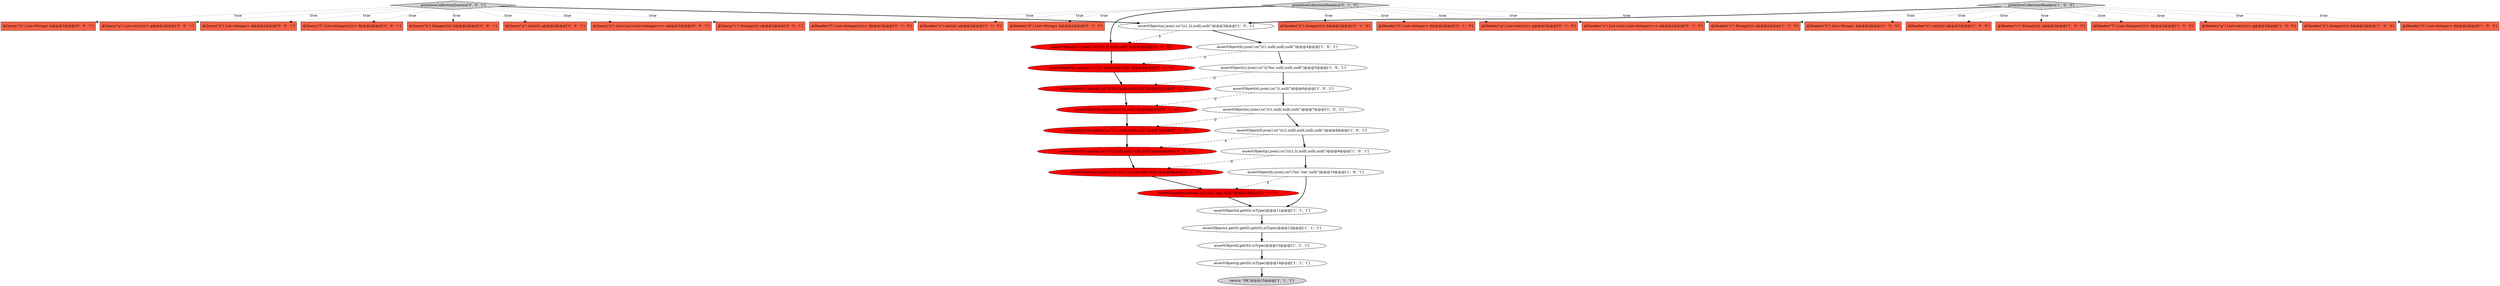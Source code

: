 digraph {
39 [style = filled, label = "primitiveCollectionQueries['0', '0', '1']", fillcolor = lightgray, shape = diamond image = "AAA0AAABBB3BBB"];
5 [style = filled, label = "@Header(\"h\") List<String> h@@@2@@@['1', '0', '0']", fillcolor = tomato, shape = box image = "AAA0AAABBB1BBB"];
20 [style = filled, label = "assertObject(c).json().is(\"((('foo',null(,null(,null(\")@@@5@@@['1', '0', '1']", fillcolor = white, shape = ellipse image = "AAA0AAABBB1BBB"];
16 [style = filled, label = "assertObject(d.get(0)).isType()@@@11@@@['1', '1', '1']", fillcolor = white, shape = ellipse image = "AAA0AAABBB1BBB"];
29 [style = filled, label = "assertObject(d).asJson().is(\"(1,null(\")@@@6@@@['0', '1', '0']", fillcolor = red, shape = ellipse image = "AAA1AAABBB2BBB"];
7 [style = filled, label = "assertObject(b).json().is(\"(((1,null(,null(,null(\")@@@4@@@['1', '0', '1']", fillcolor = white, shape = ellipse image = "AAA0AAABBB1BBB"];
13 [style = filled, label = "assertObject(d).json().is(\"(1,null(\")@@@6@@@['1', '0', '1']", fillcolor = white, shape = ellipse image = "AAA0AAABBB1BBB"];
19 [style = filled, label = "assertObject(f).json().is(\"((((1,null(,null(,null(,null(\")@@@8@@@['1', '0', '1']", fillcolor = white, shape = ellipse image = "AAA0AAABBB1BBB"];
32 [style = filled, label = "@Header(\"f\") List<Integer((((((> f@@@2@@@['0', '1', '0']", fillcolor = tomato, shape = box image = "AAA0AAABBB2BBB"];
45 [style = filled, label = "@Query(\"a\") int(((((( a@@@2@@@['0', '0', '1']", fillcolor = tomato, shape = box image = "AAA0AAABBB3BBB"];
0 [style = filled, label = "@Header(\"a\") int(((((( a@@@2@@@['1', '0', '0']", fillcolor = tomato, shape = box image = "AAA0AAABBB1BBB"];
42 [style = filled, label = "@Query(\"e\") List<List<List<Integer>>> e@@@2@@@['0', '0', '1']", fillcolor = tomato, shape = box image = "AAA0AAABBB3BBB"];
35 [style = filled, label = "@Header(\"a\") int(((((( a@@@2@@@['0', '1', '0']", fillcolor = tomato, shape = box image = "AAA0AAABBB2BBB"];
37 [style = filled, label = "primitiveCollectionHeaders['0', '1', '0']", fillcolor = lightgray, shape = diamond image = "AAA0AAABBB2BBB"];
30 [style = filled, label = "assertObject(c).asJson().is(\"((('foo',null(,null(,null(\")@@@5@@@['0', '1', '0']", fillcolor = red, shape = ellipse image = "AAA1AAABBB2BBB"];
2 [style = filled, label = "@Header(\"c\") String(((((( c@@@2@@@['1', '0', '0']", fillcolor = tomato, shape = box image = "AAA0AAABBB1BBB"];
8 [style = filled, label = "assertObject(g.get(0)).isType()@@@14@@@['1', '1', '1']", fillcolor = white, shape = ellipse image = "AAA0AAABBB1BBB"];
18 [style = filled, label = "assertObject(e.get(0).get(0).get(0)).isType()@@@12@@@['1', '1', '1']", fillcolor = white, shape = ellipse image = "AAA0AAABBB1BBB"];
11 [style = filled, label = "return \"OK\"@@@15@@@['1', '1', '1']", fillcolor = lightgray, shape = ellipse image = "AAA0AAABBB1BBB"];
23 [style = filled, label = "assertObject(e).asJson().is(\"(((1,null(,null(,null(\")@@@7@@@['0', '1', '0']", fillcolor = red, shape = ellipse image = "AAA1AAABBB2BBB"];
25 [style = filled, label = "@Header(\"h\") List<String> h@@@2@@@['0', '1', '0']", fillcolor = tomato, shape = box image = "AAA0AAABBB2BBB"];
46 [style = filled, label = "@Query(\"c\") String(((((( c@@@2@@@['0', '0', '1']", fillcolor = tomato, shape = box image = "AAA0AAABBB3BBB"];
41 [style = filled, label = "@Query(\"h\") List<String> h@@@2@@@['0', '0', '1']", fillcolor = tomato, shape = box image = "AAA0AAABBB3BBB"];
40 [style = filled, label = "@Query(\"g\") List<int((((((> g@@@2@@@['0', '0', '1']", fillcolor = tomato, shape = box image = "AAA0AAABBB3BBB"];
12 [style = filled, label = "assertObject(a).json().is(\"(((1,2(,null(,null(\")@@@3@@@['1', '0', '1']", fillcolor = white, shape = ellipse image = "AAA0AAABBB1BBB"];
26 [style = filled, label = "@Header(\"b\") Integer(((((( b@@@2@@@['0', '1', '0']", fillcolor = tomato, shape = box image = "AAA0AAABBB2BBB"];
22 [style = filled, label = "assertObject(h).asJson().is(\"('foo','bar',null(\")@@@10@@@['0', '1', '0']", fillcolor = red, shape = ellipse image = "AAA1AAABBB2BBB"];
24 [style = filled, label = "assertObject(b).asJson().is(\"(((1,null(,null(,null(\")@@@4@@@['0', '1', '0']", fillcolor = red, shape = ellipse image = "AAA1AAABBB2BBB"];
1 [style = filled, label = "@Header(\"f\") List<Integer((((((> f@@@2@@@['1', '0', '0']", fillcolor = tomato, shape = box image = "AAA0AAABBB1BBB"];
28 [style = filled, label = "@Header(\"d\") List<Integer> d@@@2@@@['0', '1', '0']", fillcolor = tomato, shape = box image = "AAA0AAABBB2BBB"];
9 [style = filled, label = "primitiveCollectionHeaders['1', '0', '0']", fillcolor = lightgray, shape = diamond image = "AAA0AAABBB1BBB"];
3 [style = filled, label = "assertObject(h).json().is(\"('foo','bar',null(\")@@@10@@@['1', '0', '1']", fillcolor = white, shape = ellipse image = "AAA0AAABBB1BBB"];
6 [style = filled, label = "@Header(\"g\") List<int((((((> g@@@2@@@['1', '0', '0']", fillcolor = tomato, shape = box image = "AAA0AAABBB1BBB"];
21 [style = filled, label = "@Header(\"c\") String(((((( c@@@2@@@['1', '1', '0']", fillcolor = tomato, shape = box image = "AAA0AAABBB1BBB"];
38 [style = filled, label = "@Query(\"d\") List<Integer> d@@@2@@@['0', '0', '1']", fillcolor = tomato, shape = box image = "AAA0AAABBB3BBB"];
33 [style = filled, label = "@Header(\"g\") List<int((((((> g@@@2@@@['0', '1', '0']", fillcolor = tomato, shape = box image = "AAA0AAABBB2BBB"];
15 [style = filled, label = "assertObject(f.get(0)).isType()@@@13@@@['1', '1', '1']", fillcolor = white, shape = ellipse image = "AAA0AAABBB1BBB"];
17 [style = filled, label = "assertObject(e).json().is(\"(((1,null(,null(,null(\")@@@7@@@['1', '0', '1']", fillcolor = white, shape = ellipse image = "AAA0AAABBB1BBB"];
43 [style = filled, label = "@Query(\"f\") List<Integer((((((> f@@@2@@@['0', '0', '1']", fillcolor = tomato, shape = box image = "AAA0AAABBB3BBB"];
44 [style = filled, label = "@Query(\"b\") Integer(((((( b@@@2@@@['0', '0', '1']", fillcolor = tomato, shape = box image = "AAA0AAABBB3BBB"];
10 [style = filled, label = "@Header(\"b\") Integer(((((( b@@@2@@@['1', '0', '0']", fillcolor = tomato, shape = box image = "AAA0AAABBB1BBB"];
31 [style = filled, label = "@Header(\"e\") List<List<List<Integer>>> e@@@2@@@['0', '1', '0']", fillcolor = tomato, shape = box image = "AAA0AAABBB2BBB"];
4 [style = filled, label = "@Header(\"d\") List<Integer> d@@@2@@@['1', '0', '0']", fillcolor = tomato, shape = box image = "AAA0AAABBB1BBB"];
34 [style = filled, label = "assertObject(g).asJson().is(\"((((1,2(,null(,null(,null(\")@@@9@@@['0', '1', '0']", fillcolor = red, shape = ellipse image = "AAA1AAABBB2BBB"];
27 [style = filled, label = "assertObject(f).asJson().is(\"((((1,null(,null(,null(,null(\")@@@8@@@['0', '1', '0']", fillcolor = red, shape = ellipse image = "AAA1AAABBB2BBB"];
36 [style = filled, label = "assertObject(a).asJson().is(\"(((1,2(,null(,null(\")@@@3@@@['0', '1', '0']", fillcolor = red, shape = ellipse image = "AAA1AAABBB2BBB"];
14 [style = filled, label = "assertObject(g).json().is(\"((((1,2(,null(,null(,null(\")@@@9@@@['1', '0', '1']", fillcolor = white, shape = ellipse image = "AAA0AAABBB1BBB"];
14->3 [style = bold, label=""];
19->27 [style = dashed, label="0"];
37->33 [style = dotted, label="true"];
16->18 [style = bold, label=""];
20->13 [style = bold, label=""];
9->0 [style = dotted, label="true"];
37->36 [style = bold, label=""];
23->27 [style = bold, label=""];
14->34 [style = dashed, label="0"];
22->16 [style = bold, label=""];
13->29 [style = dashed, label="0"];
39->38 [style = dotted, label="true"];
37->21 [style = dotted, label="true"];
18->15 [style = bold, label=""];
3->22 [style = dashed, label="0"];
7->20 [style = bold, label=""];
29->23 [style = bold, label=""];
3->16 [style = bold, label=""];
9->21 [style = dotted, label="true"];
39->42 [style = dotted, label="true"];
9->6 [style = dotted, label="true"];
37->25 [style = dotted, label="true"];
39->43 [style = dotted, label="true"];
17->19 [style = bold, label=""];
12->7 [style = bold, label=""];
30->29 [style = bold, label=""];
34->22 [style = bold, label=""];
24->30 [style = bold, label=""];
37->31 [style = dotted, label="true"];
37->35 [style = dotted, label="true"];
13->17 [style = bold, label=""];
27->34 [style = bold, label=""];
36->24 [style = bold, label=""];
19->14 [style = bold, label=""];
37->32 [style = dotted, label="true"];
7->24 [style = dashed, label="0"];
12->36 [style = dashed, label="0"];
39->44 [style = dotted, label="true"];
37->26 [style = dotted, label="true"];
9->2 [style = dotted, label="true"];
39->41 [style = dotted, label="true"];
20->30 [style = dashed, label="0"];
39->46 [style = dotted, label="true"];
39->12 [style = bold, label=""];
9->1 [style = dotted, label="true"];
9->4 [style = dotted, label="true"];
39->40 [style = dotted, label="true"];
37->28 [style = dotted, label="true"];
9->12 [style = bold, label=""];
17->23 [style = dashed, label="0"];
9->10 [style = dotted, label="true"];
8->11 [style = bold, label=""];
39->45 [style = dotted, label="true"];
15->8 [style = bold, label=""];
9->5 [style = dotted, label="true"];
}
